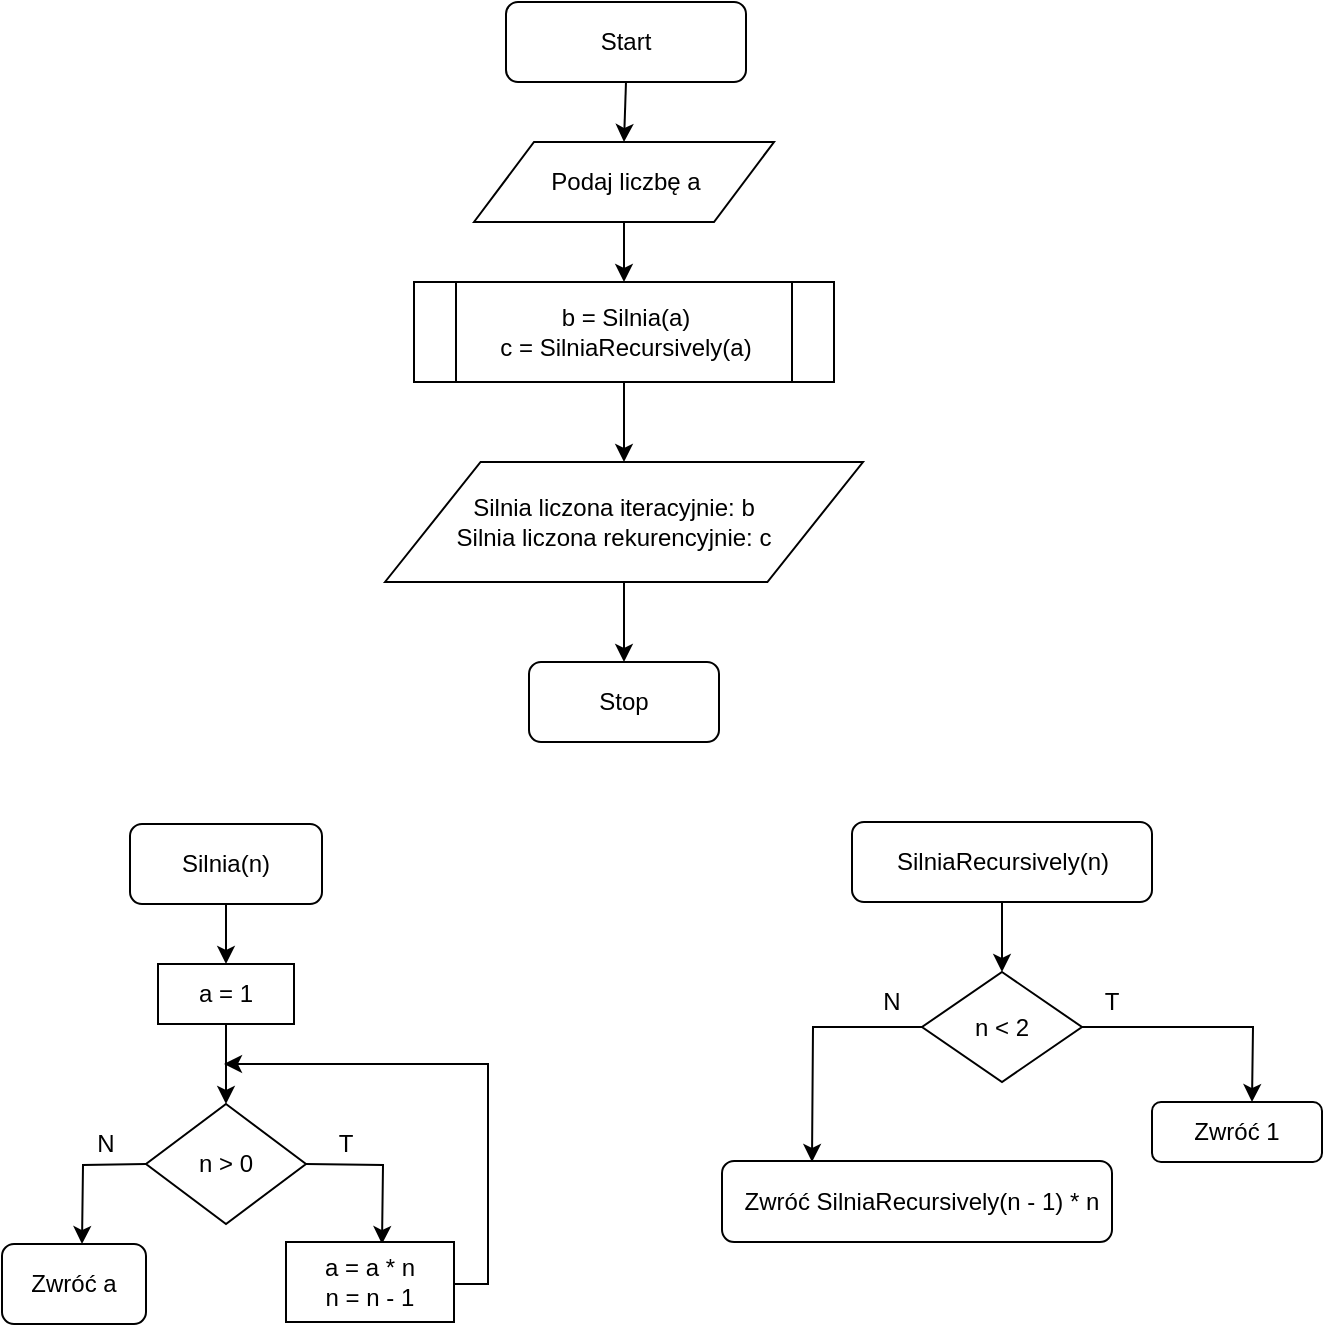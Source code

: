 <mxfile version="12.7.9" type="device"><diagram id="O6lweDWK_EEqubJ3Ygbw" name="Page-1"><mxGraphModel dx="872" dy="738" grid="1" gridSize="10" guides="1" tooltips="1" connect="1" arrows="1" fold="1" page="1" pageScale="1" pageWidth="827" pageHeight="1169" math="0" shadow="0"><root><mxCell id="0"/><mxCell id="1" parent="0"/><mxCell id="GD-GAV08DkQU8WMePWQh-1" value="" style="rounded=1;whiteSpace=wrap;html=1;" vertex="1" parent="1"><mxGeometry x="336" y="30" width="120" height="40" as="geometry"/></mxCell><mxCell id="GD-GAV08DkQU8WMePWQh-2" value="Start" style="text;html=1;strokeColor=none;fillColor=none;align=center;verticalAlign=middle;whiteSpace=wrap;rounded=0;" vertex="1" parent="1"><mxGeometry x="376" y="40" width="40" height="20" as="geometry"/></mxCell><mxCell id="GD-GAV08DkQU8WMePWQh-3" value="" style="shape=parallelogram;perimeter=parallelogramPerimeter;whiteSpace=wrap;html=1;" vertex="1" parent="1"><mxGeometry x="320" y="100" width="150" height="40" as="geometry"/></mxCell><mxCell id="GD-GAV08DkQU8WMePWQh-4" value="Podaj liczbę a" style="text;html=1;strokeColor=none;fillColor=none;align=center;verticalAlign=middle;whiteSpace=wrap;rounded=0;" vertex="1" parent="1"><mxGeometry x="351" y="110" width="90" height="20" as="geometry"/></mxCell><mxCell id="GD-GAV08DkQU8WMePWQh-5" value="" style="endArrow=classic;html=1;exitX=0.5;exitY=1;exitDx=0;exitDy=0;entryX=0.5;entryY=0;entryDx=0;entryDy=0;" edge="1" parent="1" source="GD-GAV08DkQU8WMePWQh-1" target="GD-GAV08DkQU8WMePWQh-3"><mxGeometry width="50" height="50" relative="1" as="geometry"><mxPoint x="646" y="360" as="sourcePoint"/><mxPoint x="696" y="310" as="targetPoint"/></mxGeometry></mxCell><mxCell id="GD-GAV08DkQU8WMePWQh-6" value="" style="rounded=1;whiteSpace=wrap;html=1;" vertex="1" parent="1"><mxGeometry x="148" y="441" width="96" height="40" as="geometry"/></mxCell><mxCell id="GD-GAV08DkQU8WMePWQh-7" value="Silnia(n)" style="text;html=1;strokeColor=none;fillColor=none;align=center;verticalAlign=middle;whiteSpace=wrap;rounded=0;" vertex="1" parent="1"><mxGeometry x="172" y="451" width="48" height="20" as="geometry"/></mxCell><mxCell id="GD-GAV08DkQU8WMePWQh-8" value="" style="rounded=0;whiteSpace=wrap;html=1;" vertex="1" parent="1"><mxGeometry x="162" y="511" width="68" height="30" as="geometry"/></mxCell><mxCell id="GD-GAV08DkQU8WMePWQh-9" value="" style="endArrow=classic;html=1;exitX=0.5;exitY=1;exitDx=0;exitDy=0;entryX=0.5;entryY=0;entryDx=0;entryDy=0;" edge="1" parent="1" source="GD-GAV08DkQU8WMePWQh-6" target="GD-GAV08DkQU8WMePWQh-8"><mxGeometry width="50" height="50" relative="1" as="geometry"><mxPoint x="234" y="681" as="sourcePoint"/><mxPoint x="284" y="631" as="targetPoint"/></mxGeometry></mxCell><mxCell id="GD-GAV08DkQU8WMePWQh-10" value="a = 1" style="text;html=1;strokeColor=none;fillColor=none;align=center;verticalAlign=middle;whiteSpace=wrap;rounded=0;" vertex="1" parent="1"><mxGeometry x="176" y="516" width="40" height="20" as="geometry"/></mxCell><mxCell id="GD-GAV08DkQU8WMePWQh-14" value="" style="edgeStyle=orthogonalEdgeStyle;rounded=0;orthogonalLoop=1;jettySize=auto;html=1;" edge="1" parent="1"><mxGeometry relative="1" as="geometry"><mxPoint x="274" y="651" as="targetPoint"/><mxPoint x="236" y="611" as="sourcePoint"/></mxGeometry></mxCell><mxCell id="GD-GAV08DkQU8WMePWQh-15" value="" style="edgeStyle=orthogonalEdgeStyle;rounded=0;orthogonalLoop=1;jettySize=auto;html=1;" edge="1" parent="1"><mxGeometry relative="1" as="geometry"><mxPoint x="124" y="651" as="targetPoint"/><mxPoint x="156" y="611" as="sourcePoint"/></mxGeometry></mxCell><mxCell id="GD-GAV08DkQU8WMePWQh-11" value="" style="rhombus;whiteSpace=wrap;html=1;" vertex="1" parent="1"><mxGeometry x="156" y="581" width="80" height="60" as="geometry"/></mxCell><mxCell id="GD-GAV08DkQU8WMePWQh-12" value="" style="endArrow=classic;html=1;exitX=0.5;exitY=1;exitDx=0;exitDy=0;entryX=0.5;entryY=0;entryDx=0;entryDy=0;" edge="1" parent="1" source="GD-GAV08DkQU8WMePWQh-8" target="GD-GAV08DkQU8WMePWQh-11"><mxGeometry width="50" height="50" relative="1" as="geometry"><mxPoint x="234" y="681" as="sourcePoint"/><mxPoint x="284" y="631" as="targetPoint"/></mxGeometry></mxCell><mxCell id="GD-GAV08DkQU8WMePWQh-13" value="n &amp;gt; 0" style="text;html=1;strokeColor=none;fillColor=none;align=center;verticalAlign=middle;whiteSpace=wrap;rounded=0;" vertex="1" parent="1"><mxGeometry x="176" y="601" width="40" height="20" as="geometry"/></mxCell><mxCell id="GD-GAV08DkQU8WMePWQh-16" value="" style="rounded=1;whiteSpace=wrap;html=1;" vertex="1" parent="1"><mxGeometry x="84" y="651" width="72" height="40" as="geometry"/></mxCell><mxCell id="GD-GAV08DkQU8WMePWQh-17" value="Zwróć a" style="text;html=1;strokeColor=none;fillColor=none;align=center;verticalAlign=middle;whiteSpace=wrap;rounded=0;" vertex="1" parent="1"><mxGeometry x="89" y="661" width="62" height="20" as="geometry"/></mxCell><mxCell id="GD-GAV08DkQU8WMePWQh-25" value="" style="edgeStyle=orthogonalEdgeStyle;rounded=0;orthogonalLoop=1;jettySize=auto;html=1;" edge="1" parent="1"><mxGeometry relative="1" as="geometry"><mxPoint x="195" y="561" as="targetPoint"/><mxPoint x="307" y="671" as="sourcePoint"/><Array as="points"><mxPoint x="327" y="671"/><mxPoint x="327" y="561"/></Array></mxGeometry></mxCell><mxCell id="GD-GAV08DkQU8WMePWQh-18" value="" style="rounded=0;whiteSpace=wrap;html=1;" vertex="1" parent="1"><mxGeometry x="226" y="650" width="84" height="40" as="geometry"/></mxCell><mxCell id="GD-GAV08DkQU8WMePWQh-19" value="a = a * n&lt;br&gt;n = n - 1" style="text;html=1;strokeColor=none;fillColor=none;align=center;verticalAlign=middle;whiteSpace=wrap;rounded=0;" vertex="1" parent="1"><mxGeometry x="244" y="660" width="48" height="20" as="geometry"/></mxCell><mxCell id="GD-GAV08DkQU8WMePWQh-22" value="T" style="text;html=1;strokeColor=none;fillColor=none;align=center;verticalAlign=middle;whiteSpace=wrap;rounded=0;" vertex="1" parent="1"><mxGeometry x="236" y="591" width="40" height="20" as="geometry"/></mxCell><mxCell id="GD-GAV08DkQU8WMePWQh-23" value="N" style="text;html=1;strokeColor=none;fillColor=none;align=center;verticalAlign=middle;whiteSpace=wrap;rounded=0;" vertex="1" parent="1"><mxGeometry x="116" y="591" width="40" height="20" as="geometry"/></mxCell><mxCell id="GD-GAV08DkQU8WMePWQh-28" value="" style="rounded=1;whiteSpace=wrap;html=1;" vertex="1" parent="1"><mxGeometry x="509" y="440" width="150" height="40" as="geometry"/></mxCell><mxCell id="GD-GAV08DkQU8WMePWQh-29" value="SilniaRecursively(n)" style="text;html=1;strokeColor=none;fillColor=none;align=center;verticalAlign=middle;whiteSpace=wrap;rounded=0;" vertex="1" parent="1"><mxGeometry x="526.5" y="450" width="115" height="20" as="geometry"/></mxCell><mxCell id="GD-GAV08DkQU8WMePWQh-37" value="" style="edgeStyle=orthogonalEdgeStyle;rounded=0;orthogonalLoop=1;jettySize=auto;html=1;" edge="1" parent="1" source="GD-GAV08DkQU8WMePWQh-32"><mxGeometry relative="1" as="geometry"><mxPoint x="489" y="610" as="targetPoint"/></mxGeometry></mxCell><mxCell id="GD-GAV08DkQU8WMePWQh-38" value="" style="edgeStyle=orthogonalEdgeStyle;rounded=0;orthogonalLoop=1;jettySize=auto;html=1;" edge="1" parent="1" source="GD-GAV08DkQU8WMePWQh-32"><mxGeometry relative="1" as="geometry"><mxPoint x="709" y="580" as="targetPoint"/></mxGeometry></mxCell><mxCell id="GD-GAV08DkQU8WMePWQh-32" value="" style="rhombus;whiteSpace=wrap;html=1;" vertex="1" parent="1"><mxGeometry x="544" y="515" width="80" height="55" as="geometry"/></mxCell><mxCell id="GD-GAV08DkQU8WMePWQh-33" value="" style="endArrow=classic;html=1;exitX=0.5;exitY=1;exitDx=0;exitDy=0;entryX=0.5;entryY=0;entryDx=0;entryDy=0;" edge="1" parent="1" source="GD-GAV08DkQU8WMePWQh-28" target="GD-GAV08DkQU8WMePWQh-32"><mxGeometry width="50" height="50" relative="1" as="geometry"><mxPoint x="309" y="680" as="sourcePoint"/><mxPoint x="359" y="630" as="targetPoint"/></mxGeometry></mxCell><mxCell id="GD-GAV08DkQU8WMePWQh-34" value="n &amp;lt; 2" style="text;html=1;strokeColor=none;fillColor=none;align=center;verticalAlign=middle;whiteSpace=wrap;rounded=0;" vertex="1" parent="1"><mxGeometry x="564" y="532.5" width="40" height="20" as="geometry"/></mxCell><mxCell id="GD-GAV08DkQU8WMePWQh-39" value="" style="rounded=1;whiteSpace=wrap;html=1;" vertex="1" parent="1"><mxGeometry x="659" y="580" width="85" height="30" as="geometry"/></mxCell><mxCell id="GD-GAV08DkQU8WMePWQh-40" value="Zwróć 1" style="text;html=1;strokeColor=none;fillColor=none;align=center;verticalAlign=middle;whiteSpace=wrap;rounded=0;" vertex="1" parent="1"><mxGeometry x="664" y="585" width="75" height="20" as="geometry"/></mxCell><mxCell id="GD-GAV08DkQU8WMePWQh-41" value="" style="rounded=1;whiteSpace=wrap;html=1;" vertex="1" parent="1"><mxGeometry x="444" y="609.5" width="195" height="40.5" as="geometry"/></mxCell><mxCell id="GD-GAV08DkQU8WMePWQh-42" value="T" style="text;html=1;strokeColor=none;fillColor=none;align=center;verticalAlign=middle;whiteSpace=wrap;rounded=0;" vertex="1" parent="1"><mxGeometry x="619" y="520" width="40" height="20" as="geometry"/></mxCell><mxCell id="GD-GAV08DkQU8WMePWQh-43" value="N" style="text;html=1;strokeColor=none;fillColor=none;align=center;verticalAlign=middle;whiteSpace=wrap;rounded=0;" vertex="1" parent="1"><mxGeometry x="509" y="520" width="40" height="20" as="geometry"/></mxCell><mxCell id="GD-GAV08DkQU8WMePWQh-44" value="Zwróć SilniaRecursively(n - 1) * n" style="text;html=1;strokeColor=none;fillColor=none;align=center;verticalAlign=middle;whiteSpace=wrap;rounded=0;" vertex="1" parent="1"><mxGeometry x="444" y="620" width="200" height="20" as="geometry"/></mxCell><mxCell id="GD-GAV08DkQU8WMePWQh-48" value="" style="endArrow=classic;html=1;exitX=0.5;exitY=1;exitDx=0;exitDy=0;entryX=0.5;entryY=0;entryDx=0;entryDy=0;" edge="1" parent="1" source="GD-GAV08DkQU8WMePWQh-3"><mxGeometry width="50" height="50" relative="1" as="geometry"><mxPoint x="390" y="370" as="sourcePoint"/><mxPoint x="395" y="170" as="targetPoint"/></mxGeometry></mxCell><mxCell id="GD-GAV08DkQU8WMePWQh-51" value="" style="shape=parallelogram;perimeter=parallelogramPerimeter;whiteSpace=wrap;html=1;" vertex="1" parent="1"><mxGeometry x="275.5" y="260" width="239" height="60" as="geometry"/></mxCell><mxCell id="GD-GAV08DkQU8WMePWQh-52" value="Silnia liczona iteracyjnie: b&lt;br&gt;Silnia liczona rekurencyjnie: c" style="text;html=1;strokeColor=none;fillColor=none;align=center;verticalAlign=middle;whiteSpace=wrap;rounded=0;" vertex="1" parent="1"><mxGeometry x="304.5" y="270" width="170" height="40" as="geometry"/></mxCell><mxCell id="GD-GAV08DkQU8WMePWQh-55" value="" style="endArrow=classic;html=1;exitX=0.5;exitY=1;exitDx=0;exitDy=0;entryX=0.5;entryY=0;entryDx=0;entryDy=0;" edge="1" parent="1" target="GD-GAV08DkQU8WMePWQh-51"><mxGeometry width="50" height="50" relative="1" as="geometry"><mxPoint x="395" y="220" as="sourcePoint"/><mxPoint x="440" y="320" as="targetPoint"/></mxGeometry></mxCell><mxCell id="GD-GAV08DkQU8WMePWQh-56" value="" style="endArrow=classic;html=1;exitX=0.5;exitY=1;exitDx=0;exitDy=0;" edge="1" parent="1" source="GD-GAV08DkQU8WMePWQh-51"><mxGeometry width="50" height="50" relative="1" as="geometry"><mxPoint x="390" y="470" as="sourcePoint"/><mxPoint x="395" y="360" as="targetPoint"/></mxGeometry></mxCell><mxCell id="GD-GAV08DkQU8WMePWQh-57" value="" style="rounded=1;whiteSpace=wrap;html=1;" vertex="1" parent="1"><mxGeometry x="347.5" y="360" width="95" height="40" as="geometry"/></mxCell><mxCell id="GD-GAV08DkQU8WMePWQh-58" value="Stop" style="text;html=1;strokeColor=none;fillColor=none;align=center;verticalAlign=middle;whiteSpace=wrap;rounded=0;" vertex="1" parent="1"><mxGeometry x="375" y="370" width="40" height="20" as="geometry"/></mxCell><mxCell id="GD-GAV08DkQU8WMePWQh-59" value="" style="shape=process;whiteSpace=wrap;html=1;backgroundOutline=1;" vertex="1" parent="1"><mxGeometry x="290" y="170" width="210" height="50" as="geometry"/></mxCell><mxCell id="GD-GAV08DkQU8WMePWQh-60" value="&lt;div&gt;b = Silnia(a)&lt;/div&gt;&lt;div&gt;c = SilniaRecursively(a)&lt;/div&gt;" style="text;html=1;strokeColor=none;fillColor=none;align=center;verticalAlign=middle;whiteSpace=wrap;rounded=0;" vertex="1" parent="1"><mxGeometry x="321" y="185" width="150" height="20" as="geometry"/></mxCell></root></mxGraphModel></diagram></mxfile>